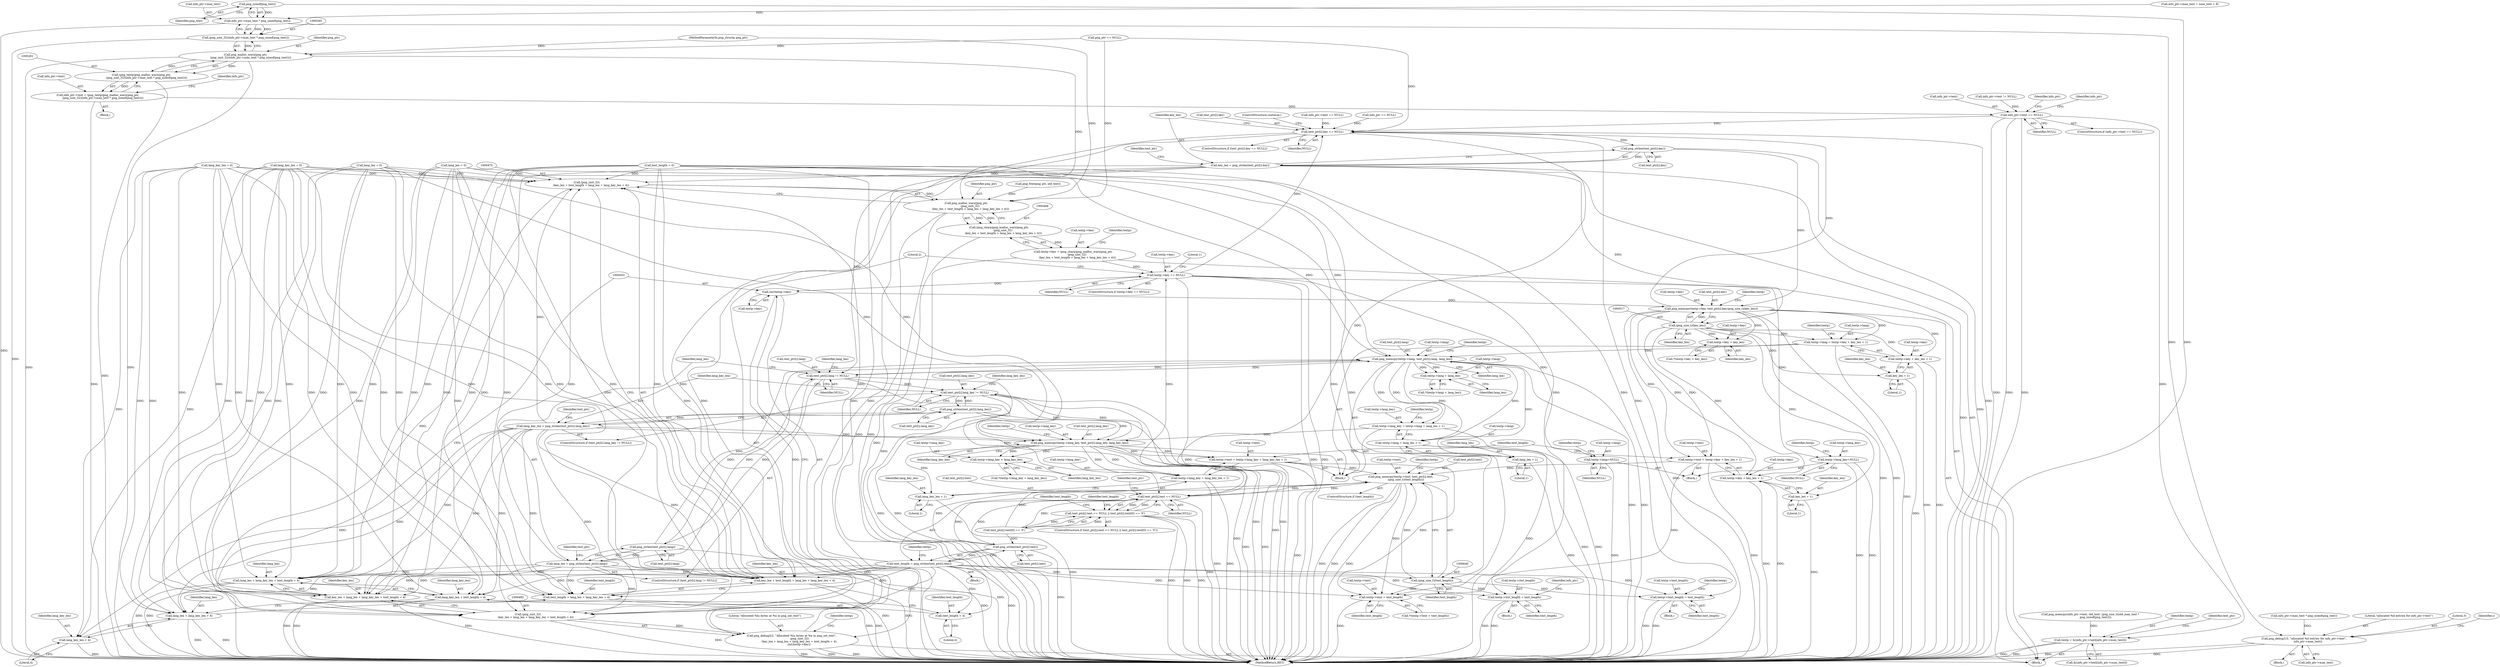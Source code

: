 digraph "1_Chrome_7f3d85b096f66870a15b37c2f40b219b2e292693_23@API" {
"1000270" [label="(Call,png_sizeof(png_text))"];
"1000266" [label="(Call,info_ptr->max_text * png_sizeof(png_text))"];
"1000264" [label="(Call,(png_uint_32)(info_ptr->max_text * png_sizeof(png_text)))"];
"1000262" [label="(Call,png_malloc_warn(png_ptr,\n            (png_uint_32)(info_ptr->max_text * png_sizeof(png_text))))"];
"1000260" [label="(Call,(png_textp)png_malloc_warn(png_ptr,\n            (png_uint_32)(info_ptr->max_text * png_sizeof(png_text))))"];
"1000256" [label="(Call,info_ptr->text = (png_textp)png_malloc_warn(png_ptr,\n            (png_uint_32)(info_ptr->max_text * png_sizeof(png_text))))"];
"1000273" [label="(Call,info_ptr->text == NULL)"];
"1000317" [label="(Call,textp = &(info_ptr->text[info_ptr->num_text]))"];
"1000328" [label="(Call,text_ptr[i].key == NULL)"];
"1000338" [label="(Call,png_strlen(text_ptr[i].key))"];
"1000336" [label="(Call,key_len = png_strlen(text_ptr[i].key))"];
"1000469" [label="(Call,(png_uint_32)\n          (key_len + text_length + lang_len + lang_key_len + 4))"];
"1000467" [label="(Call,png_malloc_warn(png_ptr,\n         (png_uint_32)\n          (key_len + text_length + lang_len + lang_key_len + 4)))"];
"1000465" [label="(Call,(png_charp)png_malloc_warn(png_ptr,\n         (png_uint_32)\n          (key_len + text_length + lang_len + lang_key_len + 4)))"];
"1000461" [label="(Call,textp->key = (png_charp)png_malloc_warn(png_ptr,\n         (png_uint_32)\n          (key_len + text_length + lang_len + lang_key_len + 4)))"];
"1000481" [label="(Call,textp->key == NULL)"];
"1000502" [label="(Call,(int)textp->key)"];
"1000488" [label="(Call,png_debug2(2, \"Allocated %lu bytes at %x in png_set_text\",\n                  (png_uint_32)\n                  (key_len + lang_len + lang_key_len + text_length + 4),\n                 (int)textp->key))"];
"1000507" [label="(Call,png_memcpy(textp->key, text_ptr[i].key,(png_size_t)(key_len)))"];
"1000521" [label="(Call,textp->key + key_len)"];
"1000536" [label="(Call,textp->lang = textp->key + key_len + 1)"];
"1000547" [label="(Call,png_memcpy(textp->lang, text_ptr[i].lang, lang_len))"];
"1000362" [label="(Call,text_ptr[i].lang != NULL)"];
"1000371" [label="(Call,png_strlen(text_ptr[i].lang))"];
"1000369" [label="(Call,lang_len = png_strlen(text_ptr[i].lang))"];
"1000471" [label="(Call,key_len + text_length + lang_len + lang_key_len + 4)"];
"1000473" [label="(Call,text_length + lang_len + lang_key_len + 4)"];
"1000475" [label="(Call,lang_len + lang_key_len + 4)"];
"1000491" [label="(Call,(png_uint_32)\n                  (key_len + lang_len + lang_key_len + text_length + 4))"];
"1000493" [label="(Call,key_len + lang_len + lang_key_len + text_length + 4)"];
"1000495" [label="(Call,lang_len + lang_key_len + text_length + 4)"];
"1000382" [label="(Call,text_ptr[i].lang_key != NULL)"];
"1000391" [label="(Call,png_strlen(text_ptr[i].lang_key))"];
"1000389" [label="(Call,lang_key_len = png_strlen(text_ptr[i].lang_key))"];
"1000477" [label="(Call,lang_key_len + 4)"];
"1000497" [label="(Call,lang_key_len + text_length + 4)"];
"1000576" [label="(Call,png_memcpy(textp->lang_key, text_ptr[i].lang_key, lang_key_len))"];
"1000588" [label="(Call,textp->lang_key + lang_key_len)"];
"1000594" [label="(Call,textp->text = textp->lang_key + lang_key_len + 1)"];
"1000630" [label="(Call,png_memcpy(textp->text, text_ptr[i].text,\n            (png_size_t)(text_length)))"];
"1000403" [label="(Call,text_ptr[i].text == NULL)"];
"1000402" [label="(Call,text_ptr[i].text == NULL || text_ptr[i].text[0] == '\0')"];
"1000446" [label="(Call,png_strlen(text_ptr[i].text))"];
"1000444" [label="(Call,text_length = png_strlen(text_ptr[i].text))"];
"1000499" [label="(Call,text_length + 4)"];
"1000639" [label="(Call,(png_size_t)(text_length))"];
"1000644" [label="(Call,textp->text + text_length)"];
"1000662" [label="(Call,textp->itxt_length = text_length)"];
"1000669" [label="(Call,textp->text_length = text_length)"];
"1000598" [label="(Call,textp->lang_key + lang_key_len + 1)"];
"1000602" [label="(Call,lang_key_len + 1)"];
"1000559" [label="(Call,textp->lang + lang_len)"];
"1000565" [label="(Call,textp->lang_key = textp->lang + lang_len + 1)"];
"1000569" [label="(Call,textp->lang + lang_len + 1)"];
"1000573" [label="(Call,lang_len + 1)"];
"1000540" [label="(Call,textp->key + key_len + 1)"];
"1000617" [label="(Call,textp->text = textp->key + key_len + 1)"];
"1000621" [label="(Call,textp->key + key_len + 1)"];
"1000607" [label="(Call,textp->lang=NULL)"];
"1000612" [label="(Call,textp->lang_key=NULL)"];
"1000516" [label="(Call,(png_size_t)(key_len))"];
"1000544" [label="(Call,key_len + 1)"];
"1000625" [label="(Call,key_len + 1)"];
"1000296" [label="(Call,png_debug1(3, \"allocated %d entries for info_ptr->text\",\n         info_ptr->max_text))"];
"1000592" [label="(Identifier,lang_key_len)"];
"1000573" [label="(Call,lang_len + 1)"];
"1000570" [label="(Call,textp->lang)"];
"1000668" [label="(Block,)"];
"1000673" [label="(Identifier,text_length)"];
"1000369" [label="(Call,lang_len = png_strlen(text_ptr[i].lang))"];
"1000499" [label="(Call,text_length + 4)"];
"1000556" [label="(Identifier,lang_len)"];
"1000465" [label="(Call,(png_charp)png_malloc_warn(png_ptr,\n         (png_uint_32)\n          (key_len + text_length + lang_len + lang_key_len + 4)))"];
"1000293" [label="(Identifier,info_ptr)"];
"1000328" [label="(Call,text_ptr[i].key == NULL)"];
"1000656" [label="(Block,)"];
"1000461" [label="(Call,textp->key = (png_charp)png_malloc_warn(png_ptr,\n         (png_uint_32)\n          (key_len + text_length + lang_len + lang_key_len + 4)))"];
"1000630" [label="(Call,png_memcpy(textp->text, text_ptr[i].text,\n            (png_size_t)(text_length)))"];
"1000509" [label="(Identifier,textp)"];
"1000521" [label="(Call,textp->key + key_len)"];
"1000625" [label="(Call,key_len + 1)"];
"1000497" [label="(Call,lang_key_len + text_length + 4)"];
"1000317" [label="(Call,textp = &(info_ptr->text[info_ptr->num_text]))"];
"1000569" [label="(Call,textp->lang + lang_len + 1)"];
"1000663" [label="(Call,textp->itxt_length)"];
"1000631" [label="(Call,textp->text)"];
"1000595" [label="(Call,textp->text)"];
"1000628" [label="(ControlStructure,if (text_length))"];
"1000536" [label="(Call,textp->lang = textp->key + key_len + 1)"];
"1000535" [label="(Block,)"];
"1000334" [label="(Identifier,NULL)"];
"1000602" [label="(Call,lang_key_len + 1)"];
"1000646" [label="(Identifier,textp)"];
"1000410" [label="(Call,text_ptr[i].text[0] == '\0')"];
"1000281" [label="(Identifier,info_ptr)"];
"1000272" [label="(ControlStructure,if (info_ptr->text == NULL))"];
"1000404" [label="(Call,text_ptr[i].text)"];
"1000478" [label="(Identifier,lang_key_len)"];
"1000363" [label="(Call,text_ptr[i].lang)"];
"1000614" [label="(Identifier,textp)"];
"1000329" [label="(Call,text_ptr[i].key)"];
"1000525" [label="(Identifier,key_len)"];
"1000392" [label="(Call,text_ptr[i].lang_key)"];
"1000621" [label="(Call,textp->key + key_len + 1)"];
"1000498" [label="(Identifier,lang_key_len)"];
"1000385" [label="(Identifier,text_ptr)"];
"1000420" [label="(Call,text_length = 0)"];
"1000273" [label="(Call,info_ptr->text == NULL)"];
"1000482" [label="(Call,textp->key)"];
"1000613" [label="(Call,textp->lang_key)"];
"1000481" [label="(Call,textp->key == NULL)"];
"1000547" [label="(Call,png_memcpy(textp->lang, text_ptr[i].lang, lang_len))"];
"1000488" [label="(Call,png_debug2(2, \"Allocated %lu bytes at %x in png_set_text\",\n                  (png_uint_32)\n                  (key_len + lang_len + lang_key_len + text_length + 4),\n                 (int)textp->key))"];
"1000371" [label="(Call,png_strlen(text_ptr[i].lang))"];
"1000368" [label="(Identifier,NULL)"];
"1000447" [label="(Call,text_ptr[i].text)"];
"1000336" [label="(Call,key_len = png_strlen(text_ptr[i].key))"];
"1000467" [label="(Call,png_malloc_warn(png_ptr,\n         (png_uint_32)\n          (key_len + text_length + lang_len + lang_key_len + 4)))"];
"1000676" [label="(Identifier,textp)"];
"1000548" [label="(Call,textp->lang)"];
"1000558" [label="(Call,*(textp->lang + lang_len))"];
"1000589" [label="(Call,textp->lang_key)"];
"1000501" [label="(Literal,4)"];
"1000401" [label="(ControlStructure,if (text_ptr[i].text == NULL || text_ptr[i].text[0] == '\0'))"];
"1000523" [label="(Identifier,textp)"];
"1000565" [label="(Call,textp->lang_key = textp->lang + lang_len + 1)"];
"1000618" [label="(Call,textp->text)"];
"1000617" [label="(Call,textp->text = textp->key + key_len + 1)"];
"1000390" [label="(Identifier,lang_key_len)"];
"1000361" [label="(ControlStructure,if (text_ptr[i].lang != NULL))"];
"1000296" [label="(Call,png_debug1(3, \"allocated %d entries for info_ptr->text\",\n         info_ptr->max_text))"];
"1000496" [label="(Identifier,lang_len)"];
"1000681" [label="(Identifier,info_ptr)"];
"1000561" [label="(Identifier,textp)"];
"1000599" [label="(Call,textp->lang_key)"];
"1000203" [label="(Call,info_ptr->max_text * png_sizeof(png_text))"];
"1000491" [label="(Call,(png_uint_32)\n                  (key_len + lang_len + lang_key_len + text_length + 4))"];
"1000551" [label="(Call,text_ptr[i].lang)"];
"1000612" [label="(Call,textp->lang_key=NULL)"];
"1000691" [label="(MethodReturn,RET)"];
"1000477" [label="(Call,lang_key_len + 4)"];
"1000493" [label="(Call,key_len + lang_len + lang_key_len + text_length + 4)"];
"1000622" [label="(Call,textp->key)"];
"1000353" [label="(Call,lang_len = 0)"];
"1000476" [label="(Identifier,lang_len)"];
"1000560" [label="(Call,textp->lang)"];
"1000578" [label="(Identifier,textp)"];
"1000444" [label="(Call,text_length = png_strlen(text_ptr[i].text))"];
"1000590" [label="(Identifier,textp)"];
"1000299" [label="(Call,info_ptr->max_text)"];
"1000383" [label="(Call,text_ptr[i].lang_key)"];
"1000267" [label="(Call,info_ptr->max_text)"];
"1000348" [label="(Identifier,text_ptr)"];
"1000641" [label="(Identifier,text_length)"];
"1000337" [label="(Identifier,key_len)"];
"1000566" [label="(Call,textp->lang_key)"];
"1000494" [label="(Identifier,key_len)"];
"1000629" [label="(Identifier,text_length)"];
"1000462" [label="(Call,textp->key)"];
"1000382" [label="(Call,text_ptr[i].lang_key != NULL)"];
"1000619" [label="(Identifier,textp)"];
"1000606" [label="(Block,)"];
"1000370" [label="(Identifier,lang_len)"];
"1000585" [label="(Identifier,lang_key_len)"];
"1000474" [label="(Identifier,text_length)"];
"1000662" [label="(Call,textp->itxt_length = text_length)"];
"1000502" [label="(Call,(int)textp->key)"];
"1000339" [label="(Call,text_ptr[i].key)"];
"1000379" [label="(Identifier,lang_len)"];
"1000479" [label="(Literal,4)"];
"1000670" [label="(Call,textp->text_length)"];
"1000372" [label="(Call,text_ptr[i].lang)"];
"1000616" [label="(Identifier,NULL)"];
"1000274" [label="(Call,info_ptr->text)"];
"1000414" [label="(Identifier,text_ptr)"];
"1000443" [label="(Block,)"];
"1000577" [label="(Call,textp->lang_key)"];
"1000362" [label="(Call,text_ptr[i].lang != NULL)"];
"1000666" [label="(Identifier,text_length)"];
"1000446" [label="(Call,png_strlen(text_ptr[i].text))"];
"1000402" [label="(Call,text_ptr[i].text == NULL || text_ptr[i].text[0] == '\0')"];
"1000485" [label="(Identifier,NULL)"];
"1000508" [label="(Call,textp->key)"];
"1000327" [label="(ControlStructure,if (text_ptr[i].key == NULL))"];
"1000520" [label="(Call,*(textp->key + key_len))"];
"1000604" [label="(Literal,1)"];
"1000298" [label="(Literal,\"allocated %d entries for info_ptr->text\")"];
"1000170" [label="(Call,info_ptr->text != NULL)"];
"1000518" [label="(Identifier,key_len)"];
"1000277" [label="(Identifier,NULL)"];
"1000389" [label="(Call,lang_key_len = png_strlen(text_ptr[i].lang_key))"];
"1000541" [label="(Call,textp->key)"];
"1000544" [label="(Call,key_len + 1)"];
"1000257" [label="(Call,info_ptr->text)"];
"1000471" [label="(Call,key_len + text_length + lang_len + lang_key_len + 4)"];
"1000549" [label="(Identifier,textp)"];
"1000454" [label="(Identifier,textp)"];
"1000563" [label="(Identifier,lang_len)"];
"1000575" [label="(Literal,1)"];
"1000262" [label="(Call,png_malloc_warn(png_ptr,\n            (png_uint_32)(info_ptr->max_text * png_sizeof(png_text))))"];
"1000546" [label="(Literal,1)"];
"1000244" [label="(Call,info_ptr->max_text = num_text + 8)"];
"1000243" [label="(Block,)"];
"1000335" [label="(ControlStructure,continue;)"];
"1000356" [label="(Call,lang_key_len = 0)"];
"1000381" [label="(ControlStructure,if (text_ptr[i].lang_key != NULL))"];
"1000634" [label="(Call,text_ptr[i].text)"];
"1000507" [label="(Call,png_memcpy(textp->key, text_ptr[i].key,(png_size_t)(key_len)))"];
"1000319" [label="(Call,&(info_ptr->text[info_ptr->num_text]))"];
"1000495" [label="(Call,lang_len + lang_key_len + text_length + 4)"];
"1000639" [label="(Call,(png_size_t)(text_length))"];
"1000105" [label="(MethodParameterIn,png_structp png_ptr)"];
"1000445" [label="(Identifier,text_length)"];
"1000338" [label="(Call,png_strlen(text_ptr[i].key))"];
"1000645" [label="(Call,textp->text)"];
"1000580" [label="(Call,text_ptr[i].lang_key)"];
"1000468" [label="(Identifier,png_ptr)"];
"1000210" [label="(Call,info_ptr->text == NULL)"];
"1000469" [label="(Call,(png_uint_32)\n          (key_len + text_length + lang_len + lang_key_len + 4))"];
"1000490" [label="(Literal,\"Allocated %lu bytes at %x in png_set_text\")"];
"1000391" [label="(Call,png_strlen(text_ptr[i].lang_key))"];
"1000297" [label="(Literal,3)"];
"1000574" [label="(Identifier,lang_len)"];
"1000421" [label="(Identifier,text_length)"];
"1000331" [label="(Identifier,text_ptr)"];
"1000403" [label="(Call,text_ptr[i].text == NULL)"];
"1000598" [label="(Call,textp->lang_key + lang_key_len + 1)"];
"1000399" [label="(Identifier,lang_key_len)"];
"1000260" [label="(Call,(png_textp)png_malloc_warn(png_ptr,\n            (png_uint_32)(info_ptr->max_text * png_sizeof(png_text))))"];
"1000228" [label="(Call,png_memcpy(info_ptr->text, old_text, (png_size_t)(old_max_text *\n            png_sizeof(png_text))))"];
"1000138" [label="(Call,info_ptr == NULL)"];
"1000587" [label="(Call,*(textp->lang_key + lang_key_len))"];
"1000516" [label="(Call,(png_size_t)(key_len))"];
"1000275" [label="(Identifier,info_ptr)"];
"1000256" [label="(Call,info_ptr->text = (png_textp)png_malloc_warn(png_ptr,\n            (png_uint_32)(info_ptr->max_text * png_sizeof(png_text))))"];
"1000318" [label="(Identifier,textp)"];
"1000489" [label="(Literal,2)"];
"1000559" [label="(Call,textp->lang + lang_len)"];
"1000603" [label="(Identifier,lang_key_len)"];
"1000504" [label="(Call,textp->key)"];
"1000475" [label="(Call,lang_len + lang_key_len + 4)"];
"1000409" [label="(Identifier,NULL)"];
"1000271" [label="(Identifier,png_text)"];
"1000588" [label="(Call,textp->lang_key + lang_key_len)"];
"1000398" [label="(Call,lang_key_len = 0)"];
"1000483" [label="(Identifier,textp)"];
"1000472" [label="(Identifier,key_len)"];
"1000311" [label="(Block,)"];
"1000522" [label="(Call,textp->key)"];
"1000270" [label="(Call,png_sizeof(png_text))"];
"1000239" [label="(Call,png_free(png_ptr, old_text))"];
"1000627" [label="(Literal,1)"];
"1000406" [label="(Identifier,text_ptr)"];
"1000537" [label="(Call,textp->lang)"];
"1000545" [label="(Identifier,key_len)"];
"1000378" [label="(Call,lang_len = 0)"];
"1000607" [label="(Call,textp->lang=NULL)"];
"1000473" [label="(Call,text_length + lang_len + lang_key_len + 4)"];
"1000594" [label="(Call,textp->text = textp->lang_key + lang_key_len + 1)"];
"1000388" [label="(Identifier,NULL)"];
"1000608" [label="(Call,textp->lang)"];
"1000264" [label="(Call,(png_uint_32)(info_ptr->max_text * png_sizeof(png_text)))"];
"1000669" [label="(Call,textp->text_length = text_length)"];
"1000487" [label="(Literal,1)"];
"1000643" [label="(Call,*(textp->text + text_length))"];
"1000540" [label="(Call,textp->key + key_len + 1)"];
"1000648" [label="(Identifier,text_length)"];
"1000644" [label="(Call,textp->text + text_length)"];
"1000156" [label="(Block,)"];
"1000304" [label="(Identifier,i)"];
"1000500" [label="(Identifier,text_length)"];
"1000480" [label="(ControlStructure,if (textp->key == NULL))"];
"1000266" [label="(Call,info_ptr->max_text * png_sizeof(png_text))"];
"1000263" [label="(Identifier,png_ptr)"];
"1000576" [label="(Call,png_memcpy(textp->lang_key, text_ptr[i].lang_key, lang_key_len))"];
"1000511" [label="(Call,text_ptr[i].key)"];
"1000611" [label="(Identifier,NULL)"];
"1000626" [label="(Identifier,key_len)"];
"1000134" [label="(Call,png_ptr == NULL)"];
"1000270" -> "1000266"  [label="AST: "];
"1000270" -> "1000271"  [label="CFG: "];
"1000271" -> "1000270"  [label="AST: "];
"1000266" -> "1000270"  [label="CFG: "];
"1000270" -> "1000691"  [label="DDG: "];
"1000270" -> "1000266"  [label="DDG: "];
"1000266" -> "1000264"  [label="AST: "];
"1000267" -> "1000266"  [label="AST: "];
"1000264" -> "1000266"  [label="CFG: "];
"1000266" -> "1000691"  [label="DDG: "];
"1000266" -> "1000264"  [label="DDG: "];
"1000266" -> "1000264"  [label="DDG: "];
"1000244" -> "1000266"  [label="DDG: "];
"1000266" -> "1000296"  [label="DDG: "];
"1000264" -> "1000262"  [label="AST: "];
"1000265" -> "1000264"  [label="AST: "];
"1000262" -> "1000264"  [label="CFG: "];
"1000264" -> "1000691"  [label="DDG: "];
"1000264" -> "1000262"  [label="DDG: "];
"1000262" -> "1000260"  [label="AST: "];
"1000263" -> "1000262"  [label="AST: "];
"1000260" -> "1000262"  [label="CFG: "];
"1000262" -> "1000691"  [label="DDG: "];
"1000262" -> "1000691"  [label="DDG: "];
"1000262" -> "1000260"  [label="DDG: "];
"1000262" -> "1000260"  [label="DDG: "];
"1000134" -> "1000262"  [label="DDG: "];
"1000105" -> "1000262"  [label="DDG: "];
"1000262" -> "1000467"  [label="DDG: "];
"1000260" -> "1000256"  [label="AST: "];
"1000261" -> "1000260"  [label="AST: "];
"1000256" -> "1000260"  [label="CFG: "];
"1000260" -> "1000691"  [label="DDG: "];
"1000260" -> "1000256"  [label="DDG: "];
"1000256" -> "1000243"  [label="AST: "];
"1000257" -> "1000256"  [label="AST: "];
"1000275" -> "1000256"  [label="CFG: "];
"1000256" -> "1000691"  [label="DDG: "];
"1000256" -> "1000273"  [label="DDG: "];
"1000273" -> "1000272"  [label="AST: "];
"1000273" -> "1000277"  [label="CFG: "];
"1000274" -> "1000273"  [label="AST: "];
"1000277" -> "1000273"  [label="AST: "];
"1000281" -> "1000273"  [label="CFG: "];
"1000293" -> "1000273"  [label="CFG: "];
"1000273" -> "1000691"  [label="DDG: "];
"1000273" -> "1000691"  [label="DDG: "];
"1000273" -> "1000691"  [label="DDG: "];
"1000170" -> "1000273"  [label="DDG: "];
"1000273" -> "1000317"  [label="DDG: "];
"1000273" -> "1000328"  [label="DDG: "];
"1000317" -> "1000311"  [label="AST: "];
"1000317" -> "1000319"  [label="CFG: "];
"1000318" -> "1000317"  [label="AST: "];
"1000319" -> "1000317"  [label="AST: "];
"1000331" -> "1000317"  [label="CFG: "];
"1000317" -> "1000691"  [label="DDG: "];
"1000317" -> "1000691"  [label="DDG: "];
"1000228" -> "1000317"  [label="DDG: "];
"1000328" -> "1000327"  [label="AST: "];
"1000328" -> "1000334"  [label="CFG: "];
"1000329" -> "1000328"  [label="AST: "];
"1000334" -> "1000328"  [label="AST: "];
"1000335" -> "1000328"  [label="CFG: "];
"1000337" -> "1000328"  [label="CFG: "];
"1000328" -> "1000691"  [label="DDG: "];
"1000328" -> "1000691"  [label="DDG: "];
"1000328" -> "1000691"  [label="DDG: "];
"1000507" -> "1000328"  [label="DDG: "];
"1000210" -> "1000328"  [label="DDG: "];
"1000138" -> "1000328"  [label="DDG: "];
"1000481" -> "1000328"  [label="DDG: "];
"1000134" -> "1000328"  [label="DDG: "];
"1000328" -> "1000338"  [label="DDG: "];
"1000328" -> "1000362"  [label="DDG: "];
"1000328" -> "1000403"  [label="DDG: "];
"1000338" -> "1000336"  [label="AST: "];
"1000338" -> "1000339"  [label="CFG: "];
"1000339" -> "1000338"  [label="AST: "];
"1000336" -> "1000338"  [label="CFG: "];
"1000338" -> "1000691"  [label="DDG: "];
"1000338" -> "1000336"  [label="DDG: "];
"1000338" -> "1000507"  [label="DDG: "];
"1000336" -> "1000311"  [label="AST: "];
"1000337" -> "1000336"  [label="AST: "];
"1000348" -> "1000336"  [label="CFG: "];
"1000336" -> "1000691"  [label="DDG: "];
"1000336" -> "1000469"  [label="DDG: "];
"1000336" -> "1000471"  [label="DDG: "];
"1000336" -> "1000491"  [label="DDG: "];
"1000336" -> "1000493"  [label="DDG: "];
"1000336" -> "1000516"  [label="DDG: "];
"1000469" -> "1000467"  [label="AST: "];
"1000469" -> "1000471"  [label="CFG: "];
"1000470" -> "1000469"  [label="AST: "];
"1000471" -> "1000469"  [label="AST: "];
"1000467" -> "1000469"  [label="CFG: "];
"1000469" -> "1000691"  [label="DDG: "];
"1000469" -> "1000467"  [label="DDG: "];
"1000444" -> "1000469"  [label="DDG: "];
"1000420" -> "1000469"  [label="DDG: "];
"1000369" -> "1000469"  [label="DDG: "];
"1000378" -> "1000469"  [label="DDG: "];
"1000353" -> "1000469"  [label="DDG: "];
"1000356" -> "1000469"  [label="DDG: "];
"1000389" -> "1000469"  [label="DDG: "];
"1000398" -> "1000469"  [label="DDG: "];
"1000467" -> "1000465"  [label="AST: "];
"1000468" -> "1000467"  [label="AST: "];
"1000465" -> "1000467"  [label="CFG: "];
"1000467" -> "1000691"  [label="DDG: "];
"1000467" -> "1000691"  [label="DDG: "];
"1000467" -> "1000465"  [label="DDG: "];
"1000467" -> "1000465"  [label="DDG: "];
"1000239" -> "1000467"  [label="DDG: "];
"1000134" -> "1000467"  [label="DDG: "];
"1000105" -> "1000467"  [label="DDG: "];
"1000465" -> "1000461"  [label="AST: "];
"1000466" -> "1000465"  [label="AST: "];
"1000461" -> "1000465"  [label="CFG: "];
"1000465" -> "1000691"  [label="DDG: "];
"1000465" -> "1000461"  [label="DDG: "];
"1000461" -> "1000311"  [label="AST: "];
"1000462" -> "1000461"  [label="AST: "];
"1000483" -> "1000461"  [label="CFG: "];
"1000461" -> "1000691"  [label="DDG: "];
"1000461" -> "1000481"  [label="DDG: "];
"1000481" -> "1000480"  [label="AST: "];
"1000481" -> "1000485"  [label="CFG: "];
"1000482" -> "1000481"  [label="AST: "];
"1000485" -> "1000481"  [label="AST: "];
"1000487" -> "1000481"  [label="CFG: "];
"1000489" -> "1000481"  [label="CFG: "];
"1000481" -> "1000691"  [label="DDG: "];
"1000481" -> "1000691"  [label="DDG: "];
"1000481" -> "1000691"  [label="DDG: "];
"1000403" -> "1000481"  [label="DDG: "];
"1000481" -> "1000502"  [label="DDG: "];
"1000481" -> "1000607"  [label="DDG: "];
"1000481" -> "1000612"  [label="DDG: "];
"1000502" -> "1000488"  [label="AST: "];
"1000502" -> "1000504"  [label="CFG: "];
"1000503" -> "1000502"  [label="AST: "];
"1000504" -> "1000502"  [label="AST: "];
"1000488" -> "1000502"  [label="CFG: "];
"1000502" -> "1000488"  [label="DDG: "];
"1000502" -> "1000507"  [label="DDG: "];
"1000488" -> "1000311"  [label="AST: "];
"1000489" -> "1000488"  [label="AST: "];
"1000490" -> "1000488"  [label="AST: "];
"1000491" -> "1000488"  [label="AST: "];
"1000509" -> "1000488"  [label="CFG: "];
"1000488" -> "1000691"  [label="DDG: "];
"1000488" -> "1000691"  [label="DDG: "];
"1000488" -> "1000691"  [label="DDG: "];
"1000491" -> "1000488"  [label="DDG: "];
"1000507" -> "1000311"  [label="AST: "];
"1000507" -> "1000516"  [label="CFG: "];
"1000508" -> "1000507"  [label="AST: "];
"1000511" -> "1000507"  [label="AST: "];
"1000516" -> "1000507"  [label="AST: "];
"1000523" -> "1000507"  [label="CFG: "];
"1000507" -> "1000691"  [label="DDG: "];
"1000507" -> "1000691"  [label="DDG: "];
"1000507" -> "1000691"  [label="DDG: "];
"1000516" -> "1000507"  [label="DDG: "];
"1000507" -> "1000521"  [label="DDG: "];
"1000507" -> "1000536"  [label="DDG: "];
"1000507" -> "1000540"  [label="DDG: "];
"1000507" -> "1000617"  [label="DDG: "];
"1000507" -> "1000621"  [label="DDG: "];
"1000521" -> "1000520"  [label="AST: "];
"1000521" -> "1000525"  [label="CFG: "];
"1000522" -> "1000521"  [label="AST: "];
"1000525" -> "1000521"  [label="AST: "];
"1000520" -> "1000521"  [label="CFG: "];
"1000516" -> "1000521"  [label="DDG: "];
"1000536" -> "1000535"  [label="AST: "];
"1000536" -> "1000540"  [label="CFG: "];
"1000537" -> "1000536"  [label="AST: "];
"1000540" -> "1000536"  [label="AST: "];
"1000549" -> "1000536"  [label="CFG: "];
"1000536" -> "1000691"  [label="DDG: "];
"1000516" -> "1000536"  [label="DDG: "];
"1000536" -> "1000547"  [label="DDG: "];
"1000547" -> "1000535"  [label="AST: "];
"1000547" -> "1000556"  [label="CFG: "];
"1000548" -> "1000547"  [label="AST: "];
"1000551" -> "1000547"  [label="AST: "];
"1000556" -> "1000547"  [label="AST: "];
"1000561" -> "1000547"  [label="CFG: "];
"1000547" -> "1000691"  [label="DDG: "];
"1000547" -> "1000691"  [label="DDG: "];
"1000547" -> "1000362"  [label="DDG: "];
"1000371" -> "1000547"  [label="DDG: "];
"1000362" -> "1000547"  [label="DDG: "];
"1000369" -> "1000547"  [label="DDG: "];
"1000378" -> "1000547"  [label="DDG: "];
"1000353" -> "1000547"  [label="DDG: "];
"1000547" -> "1000559"  [label="DDG: "];
"1000547" -> "1000559"  [label="DDG: "];
"1000547" -> "1000565"  [label="DDG: "];
"1000547" -> "1000565"  [label="DDG: "];
"1000547" -> "1000569"  [label="DDG: "];
"1000547" -> "1000569"  [label="DDG: "];
"1000547" -> "1000573"  [label="DDG: "];
"1000362" -> "1000361"  [label="AST: "];
"1000362" -> "1000368"  [label="CFG: "];
"1000363" -> "1000362"  [label="AST: "];
"1000368" -> "1000362"  [label="AST: "];
"1000370" -> "1000362"  [label="CFG: "];
"1000379" -> "1000362"  [label="CFG: "];
"1000362" -> "1000691"  [label="DDG: "];
"1000362" -> "1000691"  [label="DDG: "];
"1000371" -> "1000362"  [label="DDG: "];
"1000362" -> "1000371"  [label="DDG: "];
"1000362" -> "1000382"  [label="DDG: "];
"1000371" -> "1000369"  [label="AST: "];
"1000371" -> "1000372"  [label="CFG: "];
"1000372" -> "1000371"  [label="AST: "];
"1000369" -> "1000371"  [label="CFG: "];
"1000371" -> "1000691"  [label="DDG: "];
"1000371" -> "1000369"  [label="DDG: "];
"1000369" -> "1000361"  [label="AST: "];
"1000370" -> "1000369"  [label="AST: "];
"1000385" -> "1000369"  [label="CFG: "];
"1000369" -> "1000691"  [label="DDG: "];
"1000369" -> "1000471"  [label="DDG: "];
"1000369" -> "1000473"  [label="DDG: "];
"1000369" -> "1000475"  [label="DDG: "];
"1000369" -> "1000491"  [label="DDG: "];
"1000369" -> "1000493"  [label="DDG: "];
"1000369" -> "1000495"  [label="DDG: "];
"1000471" -> "1000473"  [label="CFG: "];
"1000472" -> "1000471"  [label="AST: "];
"1000473" -> "1000471"  [label="AST: "];
"1000471" -> "1000691"  [label="DDG: "];
"1000471" -> "1000691"  [label="DDG: "];
"1000444" -> "1000471"  [label="DDG: "];
"1000420" -> "1000471"  [label="DDG: "];
"1000378" -> "1000471"  [label="DDG: "];
"1000353" -> "1000471"  [label="DDG: "];
"1000356" -> "1000471"  [label="DDG: "];
"1000389" -> "1000471"  [label="DDG: "];
"1000398" -> "1000471"  [label="DDG: "];
"1000473" -> "1000475"  [label="CFG: "];
"1000474" -> "1000473"  [label="AST: "];
"1000475" -> "1000473"  [label="AST: "];
"1000473" -> "1000691"  [label="DDG: "];
"1000473" -> "1000691"  [label="DDG: "];
"1000444" -> "1000473"  [label="DDG: "];
"1000420" -> "1000473"  [label="DDG: "];
"1000378" -> "1000473"  [label="DDG: "];
"1000353" -> "1000473"  [label="DDG: "];
"1000356" -> "1000473"  [label="DDG: "];
"1000389" -> "1000473"  [label="DDG: "];
"1000398" -> "1000473"  [label="DDG: "];
"1000475" -> "1000477"  [label="CFG: "];
"1000476" -> "1000475"  [label="AST: "];
"1000477" -> "1000475"  [label="AST: "];
"1000475" -> "1000691"  [label="DDG: "];
"1000475" -> "1000691"  [label="DDG: "];
"1000378" -> "1000475"  [label="DDG: "];
"1000353" -> "1000475"  [label="DDG: "];
"1000356" -> "1000475"  [label="DDG: "];
"1000389" -> "1000475"  [label="DDG: "];
"1000398" -> "1000475"  [label="DDG: "];
"1000491" -> "1000493"  [label="CFG: "];
"1000492" -> "1000491"  [label="AST: "];
"1000493" -> "1000491"  [label="AST: "];
"1000503" -> "1000491"  [label="CFG: "];
"1000491" -> "1000691"  [label="DDG: "];
"1000378" -> "1000491"  [label="DDG: "];
"1000353" -> "1000491"  [label="DDG: "];
"1000356" -> "1000491"  [label="DDG: "];
"1000389" -> "1000491"  [label="DDG: "];
"1000398" -> "1000491"  [label="DDG: "];
"1000444" -> "1000491"  [label="DDG: "];
"1000420" -> "1000491"  [label="DDG: "];
"1000493" -> "1000495"  [label="CFG: "];
"1000494" -> "1000493"  [label="AST: "];
"1000495" -> "1000493"  [label="AST: "];
"1000493" -> "1000691"  [label="DDG: "];
"1000378" -> "1000493"  [label="DDG: "];
"1000353" -> "1000493"  [label="DDG: "];
"1000356" -> "1000493"  [label="DDG: "];
"1000389" -> "1000493"  [label="DDG: "];
"1000398" -> "1000493"  [label="DDG: "];
"1000444" -> "1000493"  [label="DDG: "];
"1000420" -> "1000493"  [label="DDG: "];
"1000495" -> "1000497"  [label="CFG: "];
"1000496" -> "1000495"  [label="AST: "];
"1000497" -> "1000495"  [label="AST: "];
"1000495" -> "1000691"  [label="DDG: "];
"1000495" -> "1000691"  [label="DDG: "];
"1000378" -> "1000495"  [label="DDG: "];
"1000353" -> "1000495"  [label="DDG: "];
"1000356" -> "1000495"  [label="DDG: "];
"1000389" -> "1000495"  [label="DDG: "];
"1000398" -> "1000495"  [label="DDG: "];
"1000444" -> "1000495"  [label="DDG: "];
"1000420" -> "1000495"  [label="DDG: "];
"1000382" -> "1000381"  [label="AST: "];
"1000382" -> "1000388"  [label="CFG: "];
"1000383" -> "1000382"  [label="AST: "];
"1000388" -> "1000382"  [label="AST: "];
"1000390" -> "1000382"  [label="CFG: "];
"1000399" -> "1000382"  [label="CFG: "];
"1000382" -> "1000691"  [label="DDG: "];
"1000382" -> "1000691"  [label="DDG: "];
"1000576" -> "1000382"  [label="DDG: "];
"1000391" -> "1000382"  [label="DDG: "];
"1000382" -> "1000391"  [label="DDG: "];
"1000382" -> "1000403"  [label="DDG: "];
"1000382" -> "1000576"  [label="DDG: "];
"1000391" -> "1000389"  [label="AST: "];
"1000391" -> "1000392"  [label="CFG: "];
"1000392" -> "1000391"  [label="AST: "];
"1000389" -> "1000391"  [label="CFG: "];
"1000391" -> "1000691"  [label="DDG: "];
"1000391" -> "1000389"  [label="DDG: "];
"1000391" -> "1000576"  [label="DDG: "];
"1000389" -> "1000381"  [label="AST: "];
"1000390" -> "1000389"  [label="AST: "];
"1000406" -> "1000389"  [label="CFG: "];
"1000389" -> "1000691"  [label="DDG: "];
"1000389" -> "1000477"  [label="DDG: "];
"1000389" -> "1000497"  [label="DDG: "];
"1000389" -> "1000576"  [label="DDG: "];
"1000477" -> "1000479"  [label="CFG: "];
"1000478" -> "1000477"  [label="AST: "];
"1000479" -> "1000477"  [label="AST: "];
"1000477" -> "1000691"  [label="DDG: "];
"1000356" -> "1000477"  [label="DDG: "];
"1000398" -> "1000477"  [label="DDG: "];
"1000497" -> "1000499"  [label="CFG: "];
"1000498" -> "1000497"  [label="AST: "];
"1000499" -> "1000497"  [label="AST: "];
"1000497" -> "1000691"  [label="DDG: "];
"1000497" -> "1000691"  [label="DDG: "];
"1000356" -> "1000497"  [label="DDG: "];
"1000398" -> "1000497"  [label="DDG: "];
"1000444" -> "1000497"  [label="DDG: "];
"1000420" -> "1000497"  [label="DDG: "];
"1000576" -> "1000535"  [label="AST: "];
"1000576" -> "1000585"  [label="CFG: "];
"1000577" -> "1000576"  [label="AST: "];
"1000580" -> "1000576"  [label="AST: "];
"1000585" -> "1000576"  [label="AST: "];
"1000590" -> "1000576"  [label="CFG: "];
"1000576" -> "1000691"  [label="DDG: "];
"1000576" -> "1000691"  [label="DDG: "];
"1000565" -> "1000576"  [label="DDG: "];
"1000356" -> "1000576"  [label="DDG: "];
"1000398" -> "1000576"  [label="DDG: "];
"1000576" -> "1000588"  [label="DDG: "];
"1000576" -> "1000588"  [label="DDG: "];
"1000576" -> "1000594"  [label="DDG: "];
"1000576" -> "1000594"  [label="DDG: "];
"1000576" -> "1000598"  [label="DDG: "];
"1000576" -> "1000598"  [label="DDG: "];
"1000576" -> "1000602"  [label="DDG: "];
"1000588" -> "1000587"  [label="AST: "];
"1000588" -> "1000592"  [label="CFG: "];
"1000589" -> "1000588"  [label="AST: "];
"1000592" -> "1000588"  [label="AST: "];
"1000587" -> "1000588"  [label="CFG: "];
"1000594" -> "1000535"  [label="AST: "];
"1000594" -> "1000598"  [label="CFG: "];
"1000595" -> "1000594"  [label="AST: "];
"1000598" -> "1000594"  [label="AST: "];
"1000629" -> "1000594"  [label="CFG: "];
"1000594" -> "1000691"  [label="DDG: "];
"1000594" -> "1000630"  [label="DDG: "];
"1000594" -> "1000644"  [label="DDG: "];
"1000630" -> "1000628"  [label="AST: "];
"1000630" -> "1000639"  [label="CFG: "];
"1000631" -> "1000630"  [label="AST: "];
"1000634" -> "1000630"  [label="AST: "];
"1000639" -> "1000630"  [label="AST: "];
"1000646" -> "1000630"  [label="CFG: "];
"1000630" -> "1000691"  [label="DDG: "];
"1000630" -> "1000691"  [label="DDG: "];
"1000630" -> "1000691"  [label="DDG: "];
"1000630" -> "1000403"  [label="DDG: "];
"1000617" -> "1000630"  [label="DDG: "];
"1000410" -> "1000630"  [label="DDG: "];
"1000403" -> "1000630"  [label="DDG: "];
"1000446" -> "1000630"  [label="DDG: "];
"1000639" -> "1000630"  [label="DDG: "];
"1000630" -> "1000644"  [label="DDG: "];
"1000403" -> "1000402"  [label="AST: "];
"1000403" -> "1000409"  [label="CFG: "];
"1000404" -> "1000403"  [label="AST: "];
"1000409" -> "1000403"  [label="AST: "];
"1000414" -> "1000403"  [label="CFG: "];
"1000402" -> "1000403"  [label="CFG: "];
"1000403" -> "1000691"  [label="DDG: "];
"1000403" -> "1000402"  [label="DDG: "];
"1000403" -> "1000402"  [label="DDG: "];
"1000410" -> "1000403"  [label="DDG: "];
"1000446" -> "1000403"  [label="DDG: "];
"1000403" -> "1000446"  [label="DDG: "];
"1000402" -> "1000401"  [label="AST: "];
"1000402" -> "1000410"  [label="CFG: "];
"1000410" -> "1000402"  [label="AST: "];
"1000421" -> "1000402"  [label="CFG: "];
"1000445" -> "1000402"  [label="CFG: "];
"1000402" -> "1000691"  [label="DDG: "];
"1000402" -> "1000691"  [label="DDG: "];
"1000402" -> "1000691"  [label="DDG: "];
"1000410" -> "1000402"  [label="DDG: "];
"1000410" -> "1000402"  [label="DDG: "];
"1000446" -> "1000444"  [label="AST: "];
"1000446" -> "1000447"  [label="CFG: "];
"1000447" -> "1000446"  [label="AST: "];
"1000444" -> "1000446"  [label="CFG: "];
"1000446" -> "1000691"  [label="DDG: "];
"1000446" -> "1000444"  [label="DDG: "];
"1000410" -> "1000446"  [label="DDG: "];
"1000444" -> "1000443"  [label="AST: "];
"1000445" -> "1000444"  [label="AST: "];
"1000454" -> "1000444"  [label="CFG: "];
"1000444" -> "1000691"  [label="DDG: "];
"1000444" -> "1000499"  [label="DDG: "];
"1000444" -> "1000639"  [label="DDG: "];
"1000444" -> "1000644"  [label="DDG: "];
"1000444" -> "1000662"  [label="DDG: "];
"1000444" -> "1000669"  [label="DDG: "];
"1000499" -> "1000501"  [label="CFG: "];
"1000500" -> "1000499"  [label="AST: "];
"1000501" -> "1000499"  [label="AST: "];
"1000420" -> "1000499"  [label="DDG: "];
"1000639" -> "1000641"  [label="CFG: "];
"1000640" -> "1000639"  [label="AST: "];
"1000641" -> "1000639"  [label="AST: "];
"1000420" -> "1000639"  [label="DDG: "];
"1000639" -> "1000644"  [label="DDG: "];
"1000639" -> "1000662"  [label="DDG: "];
"1000639" -> "1000669"  [label="DDG: "];
"1000644" -> "1000643"  [label="AST: "];
"1000644" -> "1000648"  [label="CFG: "];
"1000645" -> "1000644"  [label="AST: "];
"1000648" -> "1000644"  [label="AST: "];
"1000643" -> "1000644"  [label="CFG: "];
"1000644" -> "1000691"  [label="DDG: "];
"1000617" -> "1000644"  [label="DDG: "];
"1000420" -> "1000644"  [label="DDG: "];
"1000662" -> "1000656"  [label="AST: "];
"1000662" -> "1000666"  [label="CFG: "];
"1000663" -> "1000662"  [label="AST: "];
"1000666" -> "1000662"  [label="AST: "];
"1000681" -> "1000662"  [label="CFG: "];
"1000662" -> "1000691"  [label="DDG: "];
"1000662" -> "1000691"  [label="DDG: "];
"1000420" -> "1000662"  [label="DDG: "];
"1000669" -> "1000668"  [label="AST: "];
"1000669" -> "1000673"  [label="CFG: "];
"1000670" -> "1000669"  [label="AST: "];
"1000673" -> "1000669"  [label="AST: "];
"1000676" -> "1000669"  [label="CFG: "];
"1000669" -> "1000691"  [label="DDG: "];
"1000669" -> "1000691"  [label="DDG: "];
"1000420" -> "1000669"  [label="DDG: "];
"1000598" -> "1000602"  [label="CFG: "];
"1000599" -> "1000598"  [label="AST: "];
"1000602" -> "1000598"  [label="AST: "];
"1000598" -> "1000691"  [label="DDG: "];
"1000598" -> "1000691"  [label="DDG: "];
"1000602" -> "1000604"  [label="CFG: "];
"1000603" -> "1000602"  [label="AST: "];
"1000604" -> "1000602"  [label="AST: "];
"1000602" -> "1000691"  [label="DDG: "];
"1000559" -> "1000558"  [label="AST: "];
"1000559" -> "1000563"  [label="CFG: "];
"1000560" -> "1000559"  [label="AST: "];
"1000563" -> "1000559"  [label="AST: "];
"1000558" -> "1000559"  [label="CFG: "];
"1000565" -> "1000535"  [label="AST: "];
"1000565" -> "1000569"  [label="CFG: "];
"1000566" -> "1000565"  [label="AST: "];
"1000569" -> "1000565"  [label="AST: "];
"1000578" -> "1000565"  [label="CFG: "];
"1000565" -> "1000691"  [label="DDG: "];
"1000569" -> "1000573"  [label="CFG: "];
"1000570" -> "1000569"  [label="AST: "];
"1000573" -> "1000569"  [label="AST: "];
"1000569" -> "1000691"  [label="DDG: "];
"1000569" -> "1000691"  [label="DDG: "];
"1000573" -> "1000575"  [label="CFG: "];
"1000574" -> "1000573"  [label="AST: "];
"1000575" -> "1000573"  [label="AST: "];
"1000573" -> "1000691"  [label="DDG: "];
"1000540" -> "1000544"  [label="CFG: "];
"1000541" -> "1000540"  [label="AST: "];
"1000544" -> "1000540"  [label="AST: "];
"1000540" -> "1000691"  [label="DDG: "];
"1000540" -> "1000691"  [label="DDG: "];
"1000516" -> "1000540"  [label="DDG: "];
"1000617" -> "1000606"  [label="AST: "];
"1000617" -> "1000621"  [label="CFG: "];
"1000618" -> "1000617"  [label="AST: "];
"1000621" -> "1000617"  [label="AST: "];
"1000629" -> "1000617"  [label="CFG: "];
"1000617" -> "1000691"  [label="DDG: "];
"1000516" -> "1000617"  [label="DDG: "];
"1000621" -> "1000625"  [label="CFG: "];
"1000622" -> "1000621"  [label="AST: "];
"1000625" -> "1000621"  [label="AST: "];
"1000621" -> "1000691"  [label="DDG: "];
"1000621" -> "1000691"  [label="DDG: "];
"1000516" -> "1000621"  [label="DDG: "];
"1000607" -> "1000606"  [label="AST: "];
"1000607" -> "1000611"  [label="CFG: "];
"1000608" -> "1000607"  [label="AST: "];
"1000611" -> "1000607"  [label="AST: "];
"1000614" -> "1000607"  [label="CFG: "];
"1000607" -> "1000691"  [label="DDG: "];
"1000612" -> "1000606"  [label="AST: "];
"1000612" -> "1000616"  [label="CFG: "];
"1000613" -> "1000612"  [label="AST: "];
"1000616" -> "1000612"  [label="AST: "];
"1000619" -> "1000612"  [label="CFG: "];
"1000612" -> "1000691"  [label="DDG: "];
"1000612" -> "1000691"  [label="DDG: "];
"1000516" -> "1000518"  [label="CFG: "];
"1000517" -> "1000516"  [label="AST: "];
"1000518" -> "1000516"  [label="AST: "];
"1000516" -> "1000544"  [label="DDG: "];
"1000516" -> "1000625"  [label="DDG: "];
"1000544" -> "1000546"  [label="CFG: "];
"1000545" -> "1000544"  [label="AST: "];
"1000546" -> "1000544"  [label="AST: "];
"1000544" -> "1000691"  [label="DDG: "];
"1000625" -> "1000627"  [label="CFG: "];
"1000626" -> "1000625"  [label="AST: "];
"1000627" -> "1000625"  [label="AST: "];
"1000625" -> "1000691"  [label="DDG: "];
"1000296" -> "1000156"  [label="AST: "];
"1000296" -> "1000299"  [label="CFG: "];
"1000297" -> "1000296"  [label="AST: "];
"1000298" -> "1000296"  [label="AST: "];
"1000299" -> "1000296"  [label="AST: "];
"1000304" -> "1000296"  [label="CFG: "];
"1000296" -> "1000691"  [label="DDG: "];
"1000296" -> "1000691"  [label="DDG: "];
"1000203" -> "1000296"  [label="DDG: "];
}
